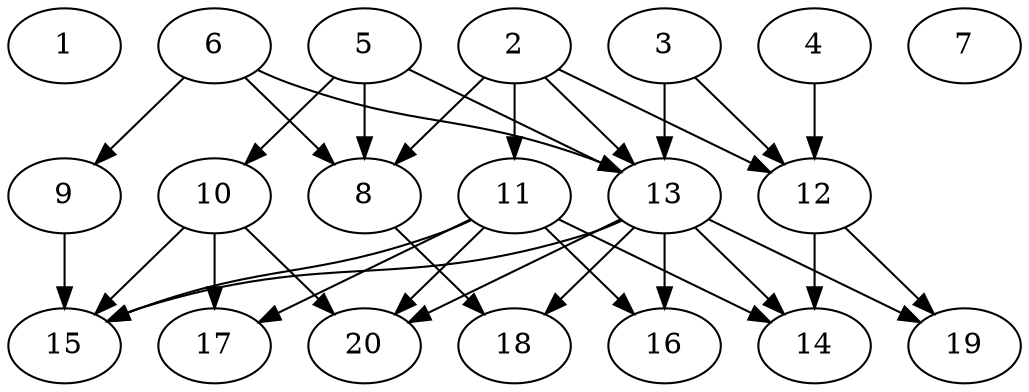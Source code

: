 // DAG automatically generated by daggen at Tue Jul 23 14:23:30 2019
// ./daggen --dot -n 20 --ccr 0.4 --fat 0.6 --regular 0.5 --density 0.6 --mindata 5242880 --maxdata 52428800 
digraph G {
  1 [size="54305280", alpha="0.14", expect_size="21722112"] 
  2 [size="124986880", alpha="0.12", expect_size="49994752"] 
  2 -> 8 [size ="49994752"]
  2 -> 11 [size ="49994752"]
  2 -> 12 [size ="49994752"]
  2 -> 13 [size ="49994752"]
  3 [size="15685120", alpha="0.05", expect_size="6274048"] 
  3 -> 12 [size ="6274048"]
  3 -> 13 [size ="6274048"]
  4 [size="83253760", alpha="0.06", expect_size="33301504"] 
  4 -> 12 [size ="33301504"]
  5 [size="74442240", alpha="0.16", expect_size="29776896"] 
  5 -> 8 [size ="29776896"]
  5 -> 10 [size ="29776896"]
  5 -> 13 [size ="29776896"]
  6 [size="41935360", alpha="0.12", expect_size="16774144"] 
  6 -> 8 [size ="16774144"]
  6 -> 9 [size ="16774144"]
  6 -> 13 [size ="16774144"]
  7 [size="44359680", alpha="0.15", expect_size="17743872"] 
  8 [size="123507200", alpha="0.02", expect_size="49402880"] 
  8 -> 18 [size ="49402880"]
  9 [size="62120960", alpha="0.01", expect_size="24848384"] 
  9 -> 15 [size ="24848384"]
  10 [size="86796800", alpha="0.14", expect_size="34718720"] 
  10 -> 15 [size ="34718720"]
  10 -> 17 [size ="34718720"]
  10 -> 20 [size ="34718720"]
  11 [size="73244160", alpha="0.05", expect_size="29297664"] 
  11 -> 14 [size ="29297664"]
  11 -> 15 [size ="29297664"]
  11 -> 16 [size ="29297664"]
  11 -> 17 [size ="29297664"]
  11 -> 20 [size ="29297664"]
  12 [size="39421440", alpha="0.05", expect_size="15768576"] 
  12 -> 14 [size ="15768576"]
  12 -> 19 [size ="15768576"]
  13 [size="111674880", alpha="0.04", expect_size="44669952"] 
  13 -> 14 [size ="44669952"]
  13 -> 15 [size ="44669952"]
  13 -> 16 [size ="44669952"]
  13 -> 18 [size ="44669952"]
  13 -> 19 [size ="44669952"]
  13 -> 20 [size ="44669952"]
  14 [size="24627200", alpha="0.20", expect_size="9850880"] 
  15 [size="62210560", alpha="0.10", expect_size="24884224"] 
  16 [size="37588480", alpha="0.16", expect_size="15035392"] 
  17 [size="110512640", alpha="0.02", expect_size="44205056"] 
  18 [size="80061440", alpha="0.17", expect_size="32024576"] 
  19 [size="93565440", alpha="0.04", expect_size="37426176"] 
  20 [size="101309440", alpha="0.07", expect_size="40523776"] 
}
